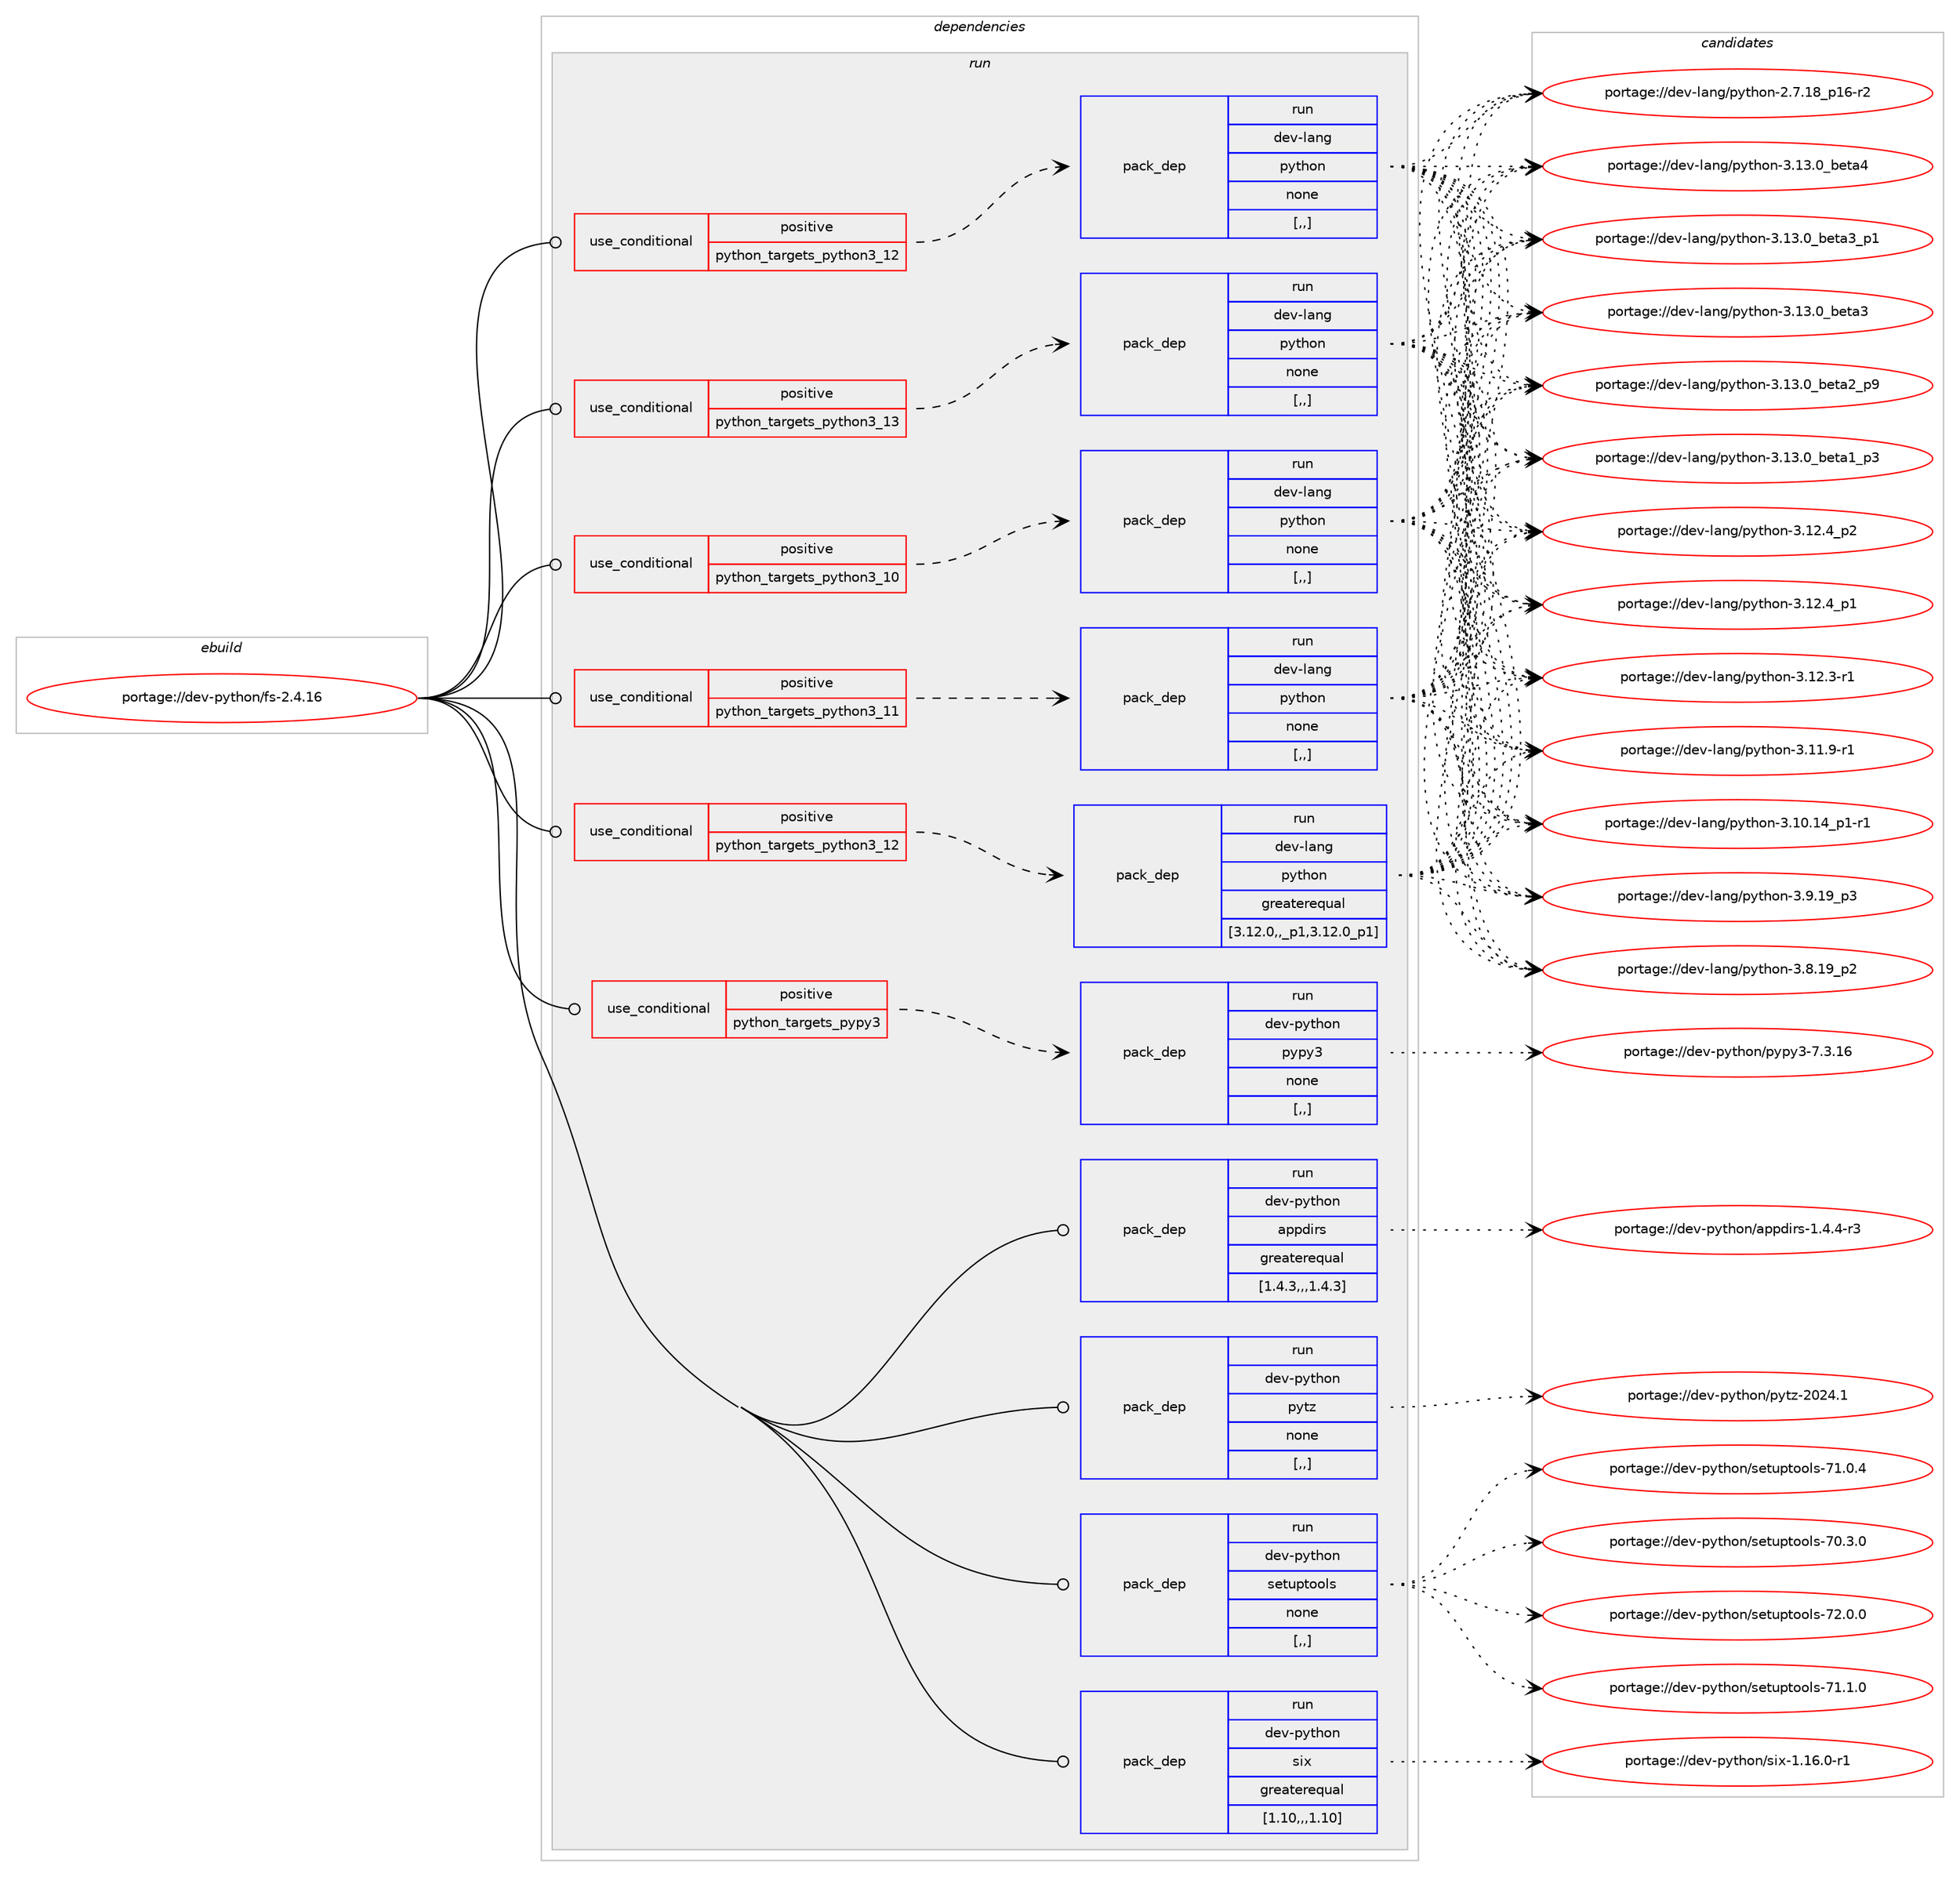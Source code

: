 digraph prolog {

# *************
# Graph options
# *************

newrank=true;
concentrate=true;
compound=true;
graph [rankdir=LR,fontname=Helvetica,fontsize=10,ranksep=1.5];#, ranksep=2.5, nodesep=0.2];
edge  [arrowhead=vee];
node  [fontname=Helvetica,fontsize=10];

# **********
# The ebuild
# **********

subgraph cluster_leftcol {
color=gray;
label=<<i>ebuild</i>>;
id [label="portage://dev-python/fs-2.4.16", color=red, width=4, href="../dev-python/fs-2.4.16.svg"];
}

# ****************
# The dependencies
# ****************

subgraph cluster_midcol {
color=gray;
label=<<i>dependencies</i>>;
subgraph cluster_compile {
fillcolor="#eeeeee";
style=filled;
label=<<i>compile</i>>;
}
subgraph cluster_compileandrun {
fillcolor="#eeeeee";
style=filled;
label=<<i>compile and run</i>>;
}
subgraph cluster_run {
fillcolor="#eeeeee";
style=filled;
label=<<i>run</i>>;
subgraph cond33048 {
dependency147046 [label=<<TABLE BORDER="0" CELLBORDER="1" CELLSPACING="0" CELLPADDING="4"><TR><TD ROWSPAN="3" CELLPADDING="10">use_conditional</TD></TR><TR><TD>positive</TD></TR><TR><TD>python_targets_pypy3</TD></TR></TABLE>>, shape=none, color=red];
subgraph pack112748 {
dependency147047 [label=<<TABLE BORDER="0" CELLBORDER="1" CELLSPACING="0" CELLPADDING="4" WIDTH="220"><TR><TD ROWSPAN="6" CELLPADDING="30">pack_dep</TD></TR><TR><TD WIDTH="110">run</TD></TR><TR><TD>dev-python</TD></TR><TR><TD>pypy3</TD></TR><TR><TD>none</TD></TR><TR><TD>[,,]</TD></TR></TABLE>>, shape=none, color=blue];
}
dependency147046:e -> dependency147047:w [weight=20,style="dashed",arrowhead="vee"];
}
id:e -> dependency147046:w [weight=20,style="solid",arrowhead="odot"];
subgraph cond33049 {
dependency147048 [label=<<TABLE BORDER="0" CELLBORDER="1" CELLSPACING="0" CELLPADDING="4"><TR><TD ROWSPAN="3" CELLPADDING="10">use_conditional</TD></TR><TR><TD>positive</TD></TR><TR><TD>python_targets_python3_10</TD></TR></TABLE>>, shape=none, color=red];
subgraph pack112749 {
dependency147049 [label=<<TABLE BORDER="0" CELLBORDER="1" CELLSPACING="0" CELLPADDING="4" WIDTH="220"><TR><TD ROWSPAN="6" CELLPADDING="30">pack_dep</TD></TR><TR><TD WIDTH="110">run</TD></TR><TR><TD>dev-lang</TD></TR><TR><TD>python</TD></TR><TR><TD>none</TD></TR><TR><TD>[,,]</TD></TR></TABLE>>, shape=none, color=blue];
}
dependency147048:e -> dependency147049:w [weight=20,style="dashed",arrowhead="vee"];
}
id:e -> dependency147048:w [weight=20,style="solid",arrowhead="odot"];
subgraph cond33050 {
dependency147050 [label=<<TABLE BORDER="0" CELLBORDER="1" CELLSPACING="0" CELLPADDING="4"><TR><TD ROWSPAN="3" CELLPADDING="10">use_conditional</TD></TR><TR><TD>positive</TD></TR><TR><TD>python_targets_python3_11</TD></TR></TABLE>>, shape=none, color=red];
subgraph pack112750 {
dependency147051 [label=<<TABLE BORDER="0" CELLBORDER="1" CELLSPACING="0" CELLPADDING="4" WIDTH="220"><TR><TD ROWSPAN="6" CELLPADDING="30">pack_dep</TD></TR><TR><TD WIDTH="110">run</TD></TR><TR><TD>dev-lang</TD></TR><TR><TD>python</TD></TR><TR><TD>none</TD></TR><TR><TD>[,,]</TD></TR></TABLE>>, shape=none, color=blue];
}
dependency147050:e -> dependency147051:w [weight=20,style="dashed",arrowhead="vee"];
}
id:e -> dependency147050:w [weight=20,style="solid",arrowhead="odot"];
subgraph cond33051 {
dependency147052 [label=<<TABLE BORDER="0" CELLBORDER="1" CELLSPACING="0" CELLPADDING="4"><TR><TD ROWSPAN="3" CELLPADDING="10">use_conditional</TD></TR><TR><TD>positive</TD></TR><TR><TD>python_targets_python3_12</TD></TR></TABLE>>, shape=none, color=red];
subgraph pack112751 {
dependency147053 [label=<<TABLE BORDER="0" CELLBORDER="1" CELLSPACING="0" CELLPADDING="4" WIDTH="220"><TR><TD ROWSPAN="6" CELLPADDING="30">pack_dep</TD></TR><TR><TD WIDTH="110">run</TD></TR><TR><TD>dev-lang</TD></TR><TR><TD>python</TD></TR><TR><TD>greaterequal</TD></TR><TR><TD>[3.12.0,,_p1,3.12.0_p1]</TD></TR></TABLE>>, shape=none, color=blue];
}
dependency147052:e -> dependency147053:w [weight=20,style="dashed",arrowhead="vee"];
}
id:e -> dependency147052:w [weight=20,style="solid",arrowhead="odot"];
subgraph cond33052 {
dependency147054 [label=<<TABLE BORDER="0" CELLBORDER="1" CELLSPACING="0" CELLPADDING="4"><TR><TD ROWSPAN="3" CELLPADDING="10">use_conditional</TD></TR><TR><TD>positive</TD></TR><TR><TD>python_targets_python3_12</TD></TR></TABLE>>, shape=none, color=red];
subgraph pack112752 {
dependency147055 [label=<<TABLE BORDER="0" CELLBORDER="1" CELLSPACING="0" CELLPADDING="4" WIDTH="220"><TR><TD ROWSPAN="6" CELLPADDING="30">pack_dep</TD></TR><TR><TD WIDTH="110">run</TD></TR><TR><TD>dev-lang</TD></TR><TR><TD>python</TD></TR><TR><TD>none</TD></TR><TR><TD>[,,]</TD></TR></TABLE>>, shape=none, color=blue];
}
dependency147054:e -> dependency147055:w [weight=20,style="dashed",arrowhead="vee"];
}
id:e -> dependency147054:w [weight=20,style="solid",arrowhead="odot"];
subgraph cond33053 {
dependency147056 [label=<<TABLE BORDER="0" CELLBORDER="1" CELLSPACING="0" CELLPADDING="4"><TR><TD ROWSPAN="3" CELLPADDING="10">use_conditional</TD></TR><TR><TD>positive</TD></TR><TR><TD>python_targets_python3_13</TD></TR></TABLE>>, shape=none, color=red];
subgraph pack112753 {
dependency147057 [label=<<TABLE BORDER="0" CELLBORDER="1" CELLSPACING="0" CELLPADDING="4" WIDTH="220"><TR><TD ROWSPAN="6" CELLPADDING="30">pack_dep</TD></TR><TR><TD WIDTH="110">run</TD></TR><TR><TD>dev-lang</TD></TR><TR><TD>python</TD></TR><TR><TD>none</TD></TR><TR><TD>[,,]</TD></TR></TABLE>>, shape=none, color=blue];
}
dependency147056:e -> dependency147057:w [weight=20,style="dashed",arrowhead="vee"];
}
id:e -> dependency147056:w [weight=20,style="solid",arrowhead="odot"];
subgraph pack112754 {
dependency147058 [label=<<TABLE BORDER="0" CELLBORDER="1" CELLSPACING="0" CELLPADDING="4" WIDTH="220"><TR><TD ROWSPAN="6" CELLPADDING="30">pack_dep</TD></TR><TR><TD WIDTH="110">run</TD></TR><TR><TD>dev-python</TD></TR><TR><TD>appdirs</TD></TR><TR><TD>greaterequal</TD></TR><TR><TD>[1.4.3,,,1.4.3]</TD></TR></TABLE>>, shape=none, color=blue];
}
id:e -> dependency147058:w [weight=20,style="solid",arrowhead="odot"];
subgraph pack112755 {
dependency147059 [label=<<TABLE BORDER="0" CELLBORDER="1" CELLSPACING="0" CELLPADDING="4" WIDTH="220"><TR><TD ROWSPAN="6" CELLPADDING="30">pack_dep</TD></TR><TR><TD WIDTH="110">run</TD></TR><TR><TD>dev-python</TD></TR><TR><TD>pytz</TD></TR><TR><TD>none</TD></TR><TR><TD>[,,]</TD></TR></TABLE>>, shape=none, color=blue];
}
id:e -> dependency147059:w [weight=20,style="solid",arrowhead="odot"];
subgraph pack112756 {
dependency147060 [label=<<TABLE BORDER="0" CELLBORDER="1" CELLSPACING="0" CELLPADDING="4" WIDTH="220"><TR><TD ROWSPAN="6" CELLPADDING="30">pack_dep</TD></TR><TR><TD WIDTH="110">run</TD></TR><TR><TD>dev-python</TD></TR><TR><TD>setuptools</TD></TR><TR><TD>none</TD></TR><TR><TD>[,,]</TD></TR></TABLE>>, shape=none, color=blue];
}
id:e -> dependency147060:w [weight=20,style="solid",arrowhead="odot"];
subgraph pack112757 {
dependency147061 [label=<<TABLE BORDER="0" CELLBORDER="1" CELLSPACING="0" CELLPADDING="4" WIDTH="220"><TR><TD ROWSPAN="6" CELLPADDING="30">pack_dep</TD></TR><TR><TD WIDTH="110">run</TD></TR><TR><TD>dev-python</TD></TR><TR><TD>six</TD></TR><TR><TD>greaterequal</TD></TR><TR><TD>[1.10,,,1.10]</TD></TR></TABLE>>, shape=none, color=blue];
}
id:e -> dependency147061:w [weight=20,style="solid",arrowhead="odot"];
}
}

# **************
# The candidates
# **************

subgraph cluster_choices {
rank=same;
color=gray;
label=<<i>candidates</i>>;

subgraph choice112748 {
color=black;
nodesep=1;
choice10010111845112121116104111110471121211121215145554651464954 [label="portage://dev-python/pypy3-7.3.16", color=red, width=4,href="../dev-python/pypy3-7.3.16.svg"];
dependency147047:e -> choice10010111845112121116104111110471121211121215145554651464954:w [style=dotted,weight="100"];
}
subgraph choice112749 {
color=black;
nodesep=1;
choice1001011184510897110103471121211161041111104551464951464895981011169752 [label="portage://dev-lang/python-3.13.0_beta4", color=red, width=4,href="../dev-lang/python-3.13.0_beta4.svg"];
choice10010111845108971101034711212111610411111045514649514648959810111697519511249 [label="portage://dev-lang/python-3.13.0_beta3_p1", color=red, width=4,href="../dev-lang/python-3.13.0_beta3_p1.svg"];
choice1001011184510897110103471121211161041111104551464951464895981011169751 [label="portage://dev-lang/python-3.13.0_beta3", color=red, width=4,href="../dev-lang/python-3.13.0_beta3.svg"];
choice10010111845108971101034711212111610411111045514649514648959810111697509511257 [label="portage://dev-lang/python-3.13.0_beta2_p9", color=red, width=4,href="../dev-lang/python-3.13.0_beta2_p9.svg"];
choice10010111845108971101034711212111610411111045514649514648959810111697499511251 [label="portage://dev-lang/python-3.13.0_beta1_p3", color=red, width=4,href="../dev-lang/python-3.13.0_beta1_p3.svg"];
choice100101118451089711010347112121116104111110455146495046529511250 [label="portage://dev-lang/python-3.12.4_p2", color=red, width=4,href="../dev-lang/python-3.12.4_p2.svg"];
choice100101118451089711010347112121116104111110455146495046529511249 [label="portage://dev-lang/python-3.12.4_p1", color=red, width=4,href="../dev-lang/python-3.12.4_p1.svg"];
choice100101118451089711010347112121116104111110455146495046514511449 [label="portage://dev-lang/python-3.12.3-r1", color=red, width=4,href="../dev-lang/python-3.12.3-r1.svg"];
choice100101118451089711010347112121116104111110455146494946574511449 [label="portage://dev-lang/python-3.11.9-r1", color=red, width=4,href="../dev-lang/python-3.11.9-r1.svg"];
choice100101118451089711010347112121116104111110455146494846495295112494511449 [label="portage://dev-lang/python-3.10.14_p1-r1", color=red, width=4,href="../dev-lang/python-3.10.14_p1-r1.svg"];
choice100101118451089711010347112121116104111110455146574649579511251 [label="portage://dev-lang/python-3.9.19_p3", color=red, width=4,href="../dev-lang/python-3.9.19_p3.svg"];
choice100101118451089711010347112121116104111110455146564649579511250 [label="portage://dev-lang/python-3.8.19_p2", color=red, width=4,href="../dev-lang/python-3.8.19_p2.svg"];
choice100101118451089711010347112121116104111110455046554649569511249544511450 [label="portage://dev-lang/python-2.7.18_p16-r2", color=red, width=4,href="../dev-lang/python-2.7.18_p16-r2.svg"];
dependency147049:e -> choice1001011184510897110103471121211161041111104551464951464895981011169752:w [style=dotted,weight="100"];
dependency147049:e -> choice10010111845108971101034711212111610411111045514649514648959810111697519511249:w [style=dotted,weight="100"];
dependency147049:e -> choice1001011184510897110103471121211161041111104551464951464895981011169751:w [style=dotted,weight="100"];
dependency147049:e -> choice10010111845108971101034711212111610411111045514649514648959810111697509511257:w [style=dotted,weight="100"];
dependency147049:e -> choice10010111845108971101034711212111610411111045514649514648959810111697499511251:w [style=dotted,weight="100"];
dependency147049:e -> choice100101118451089711010347112121116104111110455146495046529511250:w [style=dotted,weight="100"];
dependency147049:e -> choice100101118451089711010347112121116104111110455146495046529511249:w [style=dotted,weight="100"];
dependency147049:e -> choice100101118451089711010347112121116104111110455146495046514511449:w [style=dotted,weight="100"];
dependency147049:e -> choice100101118451089711010347112121116104111110455146494946574511449:w [style=dotted,weight="100"];
dependency147049:e -> choice100101118451089711010347112121116104111110455146494846495295112494511449:w [style=dotted,weight="100"];
dependency147049:e -> choice100101118451089711010347112121116104111110455146574649579511251:w [style=dotted,weight="100"];
dependency147049:e -> choice100101118451089711010347112121116104111110455146564649579511250:w [style=dotted,weight="100"];
dependency147049:e -> choice100101118451089711010347112121116104111110455046554649569511249544511450:w [style=dotted,weight="100"];
}
subgraph choice112750 {
color=black;
nodesep=1;
choice1001011184510897110103471121211161041111104551464951464895981011169752 [label="portage://dev-lang/python-3.13.0_beta4", color=red, width=4,href="../dev-lang/python-3.13.0_beta4.svg"];
choice10010111845108971101034711212111610411111045514649514648959810111697519511249 [label="portage://dev-lang/python-3.13.0_beta3_p1", color=red, width=4,href="../dev-lang/python-3.13.0_beta3_p1.svg"];
choice1001011184510897110103471121211161041111104551464951464895981011169751 [label="portage://dev-lang/python-3.13.0_beta3", color=red, width=4,href="../dev-lang/python-3.13.0_beta3.svg"];
choice10010111845108971101034711212111610411111045514649514648959810111697509511257 [label="portage://dev-lang/python-3.13.0_beta2_p9", color=red, width=4,href="../dev-lang/python-3.13.0_beta2_p9.svg"];
choice10010111845108971101034711212111610411111045514649514648959810111697499511251 [label="portage://dev-lang/python-3.13.0_beta1_p3", color=red, width=4,href="../dev-lang/python-3.13.0_beta1_p3.svg"];
choice100101118451089711010347112121116104111110455146495046529511250 [label="portage://dev-lang/python-3.12.4_p2", color=red, width=4,href="../dev-lang/python-3.12.4_p2.svg"];
choice100101118451089711010347112121116104111110455146495046529511249 [label="portage://dev-lang/python-3.12.4_p1", color=red, width=4,href="../dev-lang/python-3.12.4_p1.svg"];
choice100101118451089711010347112121116104111110455146495046514511449 [label="portage://dev-lang/python-3.12.3-r1", color=red, width=4,href="../dev-lang/python-3.12.3-r1.svg"];
choice100101118451089711010347112121116104111110455146494946574511449 [label="portage://dev-lang/python-3.11.9-r1", color=red, width=4,href="../dev-lang/python-3.11.9-r1.svg"];
choice100101118451089711010347112121116104111110455146494846495295112494511449 [label="portage://dev-lang/python-3.10.14_p1-r1", color=red, width=4,href="../dev-lang/python-3.10.14_p1-r1.svg"];
choice100101118451089711010347112121116104111110455146574649579511251 [label="portage://dev-lang/python-3.9.19_p3", color=red, width=4,href="../dev-lang/python-3.9.19_p3.svg"];
choice100101118451089711010347112121116104111110455146564649579511250 [label="portage://dev-lang/python-3.8.19_p2", color=red, width=4,href="../dev-lang/python-3.8.19_p2.svg"];
choice100101118451089711010347112121116104111110455046554649569511249544511450 [label="portage://dev-lang/python-2.7.18_p16-r2", color=red, width=4,href="../dev-lang/python-2.7.18_p16-r2.svg"];
dependency147051:e -> choice1001011184510897110103471121211161041111104551464951464895981011169752:w [style=dotted,weight="100"];
dependency147051:e -> choice10010111845108971101034711212111610411111045514649514648959810111697519511249:w [style=dotted,weight="100"];
dependency147051:e -> choice1001011184510897110103471121211161041111104551464951464895981011169751:w [style=dotted,weight="100"];
dependency147051:e -> choice10010111845108971101034711212111610411111045514649514648959810111697509511257:w [style=dotted,weight="100"];
dependency147051:e -> choice10010111845108971101034711212111610411111045514649514648959810111697499511251:w [style=dotted,weight="100"];
dependency147051:e -> choice100101118451089711010347112121116104111110455146495046529511250:w [style=dotted,weight="100"];
dependency147051:e -> choice100101118451089711010347112121116104111110455146495046529511249:w [style=dotted,weight="100"];
dependency147051:e -> choice100101118451089711010347112121116104111110455146495046514511449:w [style=dotted,weight="100"];
dependency147051:e -> choice100101118451089711010347112121116104111110455146494946574511449:w [style=dotted,weight="100"];
dependency147051:e -> choice100101118451089711010347112121116104111110455146494846495295112494511449:w [style=dotted,weight="100"];
dependency147051:e -> choice100101118451089711010347112121116104111110455146574649579511251:w [style=dotted,weight="100"];
dependency147051:e -> choice100101118451089711010347112121116104111110455146564649579511250:w [style=dotted,weight="100"];
dependency147051:e -> choice100101118451089711010347112121116104111110455046554649569511249544511450:w [style=dotted,weight="100"];
}
subgraph choice112751 {
color=black;
nodesep=1;
choice1001011184510897110103471121211161041111104551464951464895981011169752 [label="portage://dev-lang/python-3.13.0_beta4", color=red, width=4,href="../dev-lang/python-3.13.0_beta4.svg"];
choice10010111845108971101034711212111610411111045514649514648959810111697519511249 [label="portage://dev-lang/python-3.13.0_beta3_p1", color=red, width=4,href="../dev-lang/python-3.13.0_beta3_p1.svg"];
choice1001011184510897110103471121211161041111104551464951464895981011169751 [label="portage://dev-lang/python-3.13.0_beta3", color=red, width=4,href="../dev-lang/python-3.13.0_beta3.svg"];
choice10010111845108971101034711212111610411111045514649514648959810111697509511257 [label="portage://dev-lang/python-3.13.0_beta2_p9", color=red, width=4,href="../dev-lang/python-3.13.0_beta2_p9.svg"];
choice10010111845108971101034711212111610411111045514649514648959810111697499511251 [label="portage://dev-lang/python-3.13.0_beta1_p3", color=red, width=4,href="../dev-lang/python-3.13.0_beta1_p3.svg"];
choice100101118451089711010347112121116104111110455146495046529511250 [label="portage://dev-lang/python-3.12.4_p2", color=red, width=4,href="../dev-lang/python-3.12.4_p2.svg"];
choice100101118451089711010347112121116104111110455146495046529511249 [label="portage://dev-lang/python-3.12.4_p1", color=red, width=4,href="../dev-lang/python-3.12.4_p1.svg"];
choice100101118451089711010347112121116104111110455146495046514511449 [label="portage://dev-lang/python-3.12.3-r1", color=red, width=4,href="../dev-lang/python-3.12.3-r1.svg"];
choice100101118451089711010347112121116104111110455146494946574511449 [label="portage://dev-lang/python-3.11.9-r1", color=red, width=4,href="../dev-lang/python-3.11.9-r1.svg"];
choice100101118451089711010347112121116104111110455146494846495295112494511449 [label="portage://dev-lang/python-3.10.14_p1-r1", color=red, width=4,href="../dev-lang/python-3.10.14_p1-r1.svg"];
choice100101118451089711010347112121116104111110455146574649579511251 [label="portage://dev-lang/python-3.9.19_p3", color=red, width=4,href="../dev-lang/python-3.9.19_p3.svg"];
choice100101118451089711010347112121116104111110455146564649579511250 [label="portage://dev-lang/python-3.8.19_p2", color=red, width=4,href="../dev-lang/python-3.8.19_p2.svg"];
choice100101118451089711010347112121116104111110455046554649569511249544511450 [label="portage://dev-lang/python-2.7.18_p16-r2", color=red, width=4,href="../dev-lang/python-2.7.18_p16-r2.svg"];
dependency147053:e -> choice1001011184510897110103471121211161041111104551464951464895981011169752:w [style=dotted,weight="100"];
dependency147053:e -> choice10010111845108971101034711212111610411111045514649514648959810111697519511249:w [style=dotted,weight="100"];
dependency147053:e -> choice1001011184510897110103471121211161041111104551464951464895981011169751:w [style=dotted,weight="100"];
dependency147053:e -> choice10010111845108971101034711212111610411111045514649514648959810111697509511257:w [style=dotted,weight="100"];
dependency147053:e -> choice10010111845108971101034711212111610411111045514649514648959810111697499511251:w [style=dotted,weight="100"];
dependency147053:e -> choice100101118451089711010347112121116104111110455146495046529511250:w [style=dotted,weight="100"];
dependency147053:e -> choice100101118451089711010347112121116104111110455146495046529511249:w [style=dotted,weight="100"];
dependency147053:e -> choice100101118451089711010347112121116104111110455146495046514511449:w [style=dotted,weight="100"];
dependency147053:e -> choice100101118451089711010347112121116104111110455146494946574511449:w [style=dotted,weight="100"];
dependency147053:e -> choice100101118451089711010347112121116104111110455146494846495295112494511449:w [style=dotted,weight="100"];
dependency147053:e -> choice100101118451089711010347112121116104111110455146574649579511251:w [style=dotted,weight="100"];
dependency147053:e -> choice100101118451089711010347112121116104111110455146564649579511250:w [style=dotted,weight="100"];
dependency147053:e -> choice100101118451089711010347112121116104111110455046554649569511249544511450:w [style=dotted,weight="100"];
}
subgraph choice112752 {
color=black;
nodesep=1;
choice1001011184510897110103471121211161041111104551464951464895981011169752 [label="portage://dev-lang/python-3.13.0_beta4", color=red, width=4,href="../dev-lang/python-3.13.0_beta4.svg"];
choice10010111845108971101034711212111610411111045514649514648959810111697519511249 [label="portage://dev-lang/python-3.13.0_beta3_p1", color=red, width=4,href="../dev-lang/python-3.13.0_beta3_p1.svg"];
choice1001011184510897110103471121211161041111104551464951464895981011169751 [label="portage://dev-lang/python-3.13.0_beta3", color=red, width=4,href="../dev-lang/python-3.13.0_beta3.svg"];
choice10010111845108971101034711212111610411111045514649514648959810111697509511257 [label="portage://dev-lang/python-3.13.0_beta2_p9", color=red, width=4,href="../dev-lang/python-3.13.0_beta2_p9.svg"];
choice10010111845108971101034711212111610411111045514649514648959810111697499511251 [label="portage://dev-lang/python-3.13.0_beta1_p3", color=red, width=4,href="../dev-lang/python-3.13.0_beta1_p3.svg"];
choice100101118451089711010347112121116104111110455146495046529511250 [label="portage://dev-lang/python-3.12.4_p2", color=red, width=4,href="../dev-lang/python-3.12.4_p2.svg"];
choice100101118451089711010347112121116104111110455146495046529511249 [label="portage://dev-lang/python-3.12.4_p1", color=red, width=4,href="../dev-lang/python-3.12.4_p1.svg"];
choice100101118451089711010347112121116104111110455146495046514511449 [label="portage://dev-lang/python-3.12.3-r1", color=red, width=4,href="../dev-lang/python-3.12.3-r1.svg"];
choice100101118451089711010347112121116104111110455146494946574511449 [label="portage://dev-lang/python-3.11.9-r1", color=red, width=4,href="../dev-lang/python-3.11.9-r1.svg"];
choice100101118451089711010347112121116104111110455146494846495295112494511449 [label="portage://dev-lang/python-3.10.14_p1-r1", color=red, width=4,href="../dev-lang/python-3.10.14_p1-r1.svg"];
choice100101118451089711010347112121116104111110455146574649579511251 [label="portage://dev-lang/python-3.9.19_p3", color=red, width=4,href="../dev-lang/python-3.9.19_p3.svg"];
choice100101118451089711010347112121116104111110455146564649579511250 [label="portage://dev-lang/python-3.8.19_p2", color=red, width=4,href="../dev-lang/python-3.8.19_p2.svg"];
choice100101118451089711010347112121116104111110455046554649569511249544511450 [label="portage://dev-lang/python-2.7.18_p16-r2", color=red, width=4,href="../dev-lang/python-2.7.18_p16-r2.svg"];
dependency147055:e -> choice1001011184510897110103471121211161041111104551464951464895981011169752:w [style=dotted,weight="100"];
dependency147055:e -> choice10010111845108971101034711212111610411111045514649514648959810111697519511249:w [style=dotted,weight="100"];
dependency147055:e -> choice1001011184510897110103471121211161041111104551464951464895981011169751:w [style=dotted,weight="100"];
dependency147055:e -> choice10010111845108971101034711212111610411111045514649514648959810111697509511257:w [style=dotted,weight="100"];
dependency147055:e -> choice10010111845108971101034711212111610411111045514649514648959810111697499511251:w [style=dotted,weight="100"];
dependency147055:e -> choice100101118451089711010347112121116104111110455146495046529511250:w [style=dotted,weight="100"];
dependency147055:e -> choice100101118451089711010347112121116104111110455146495046529511249:w [style=dotted,weight="100"];
dependency147055:e -> choice100101118451089711010347112121116104111110455146495046514511449:w [style=dotted,weight="100"];
dependency147055:e -> choice100101118451089711010347112121116104111110455146494946574511449:w [style=dotted,weight="100"];
dependency147055:e -> choice100101118451089711010347112121116104111110455146494846495295112494511449:w [style=dotted,weight="100"];
dependency147055:e -> choice100101118451089711010347112121116104111110455146574649579511251:w [style=dotted,weight="100"];
dependency147055:e -> choice100101118451089711010347112121116104111110455146564649579511250:w [style=dotted,weight="100"];
dependency147055:e -> choice100101118451089711010347112121116104111110455046554649569511249544511450:w [style=dotted,weight="100"];
}
subgraph choice112753 {
color=black;
nodesep=1;
choice1001011184510897110103471121211161041111104551464951464895981011169752 [label="portage://dev-lang/python-3.13.0_beta4", color=red, width=4,href="../dev-lang/python-3.13.0_beta4.svg"];
choice10010111845108971101034711212111610411111045514649514648959810111697519511249 [label="portage://dev-lang/python-3.13.0_beta3_p1", color=red, width=4,href="../dev-lang/python-3.13.0_beta3_p1.svg"];
choice1001011184510897110103471121211161041111104551464951464895981011169751 [label="portage://dev-lang/python-3.13.0_beta3", color=red, width=4,href="../dev-lang/python-3.13.0_beta3.svg"];
choice10010111845108971101034711212111610411111045514649514648959810111697509511257 [label="portage://dev-lang/python-3.13.0_beta2_p9", color=red, width=4,href="../dev-lang/python-3.13.0_beta2_p9.svg"];
choice10010111845108971101034711212111610411111045514649514648959810111697499511251 [label="portage://dev-lang/python-3.13.0_beta1_p3", color=red, width=4,href="../dev-lang/python-3.13.0_beta1_p3.svg"];
choice100101118451089711010347112121116104111110455146495046529511250 [label="portage://dev-lang/python-3.12.4_p2", color=red, width=4,href="../dev-lang/python-3.12.4_p2.svg"];
choice100101118451089711010347112121116104111110455146495046529511249 [label="portage://dev-lang/python-3.12.4_p1", color=red, width=4,href="../dev-lang/python-3.12.4_p1.svg"];
choice100101118451089711010347112121116104111110455146495046514511449 [label="portage://dev-lang/python-3.12.3-r1", color=red, width=4,href="../dev-lang/python-3.12.3-r1.svg"];
choice100101118451089711010347112121116104111110455146494946574511449 [label="portage://dev-lang/python-3.11.9-r1", color=red, width=4,href="../dev-lang/python-3.11.9-r1.svg"];
choice100101118451089711010347112121116104111110455146494846495295112494511449 [label="portage://dev-lang/python-3.10.14_p1-r1", color=red, width=4,href="../dev-lang/python-3.10.14_p1-r1.svg"];
choice100101118451089711010347112121116104111110455146574649579511251 [label="portage://dev-lang/python-3.9.19_p3", color=red, width=4,href="../dev-lang/python-3.9.19_p3.svg"];
choice100101118451089711010347112121116104111110455146564649579511250 [label="portage://dev-lang/python-3.8.19_p2", color=red, width=4,href="../dev-lang/python-3.8.19_p2.svg"];
choice100101118451089711010347112121116104111110455046554649569511249544511450 [label="portage://dev-lang/python-2.7.18_p16-r2", color=red, width=4,href="../dev-lang/python-2.7.18_p16-r2.svg"];
dependency147057:e -> choice1001011184510897110103471121211161041111104551464951464895981011169752:w [style=dotted,weight="100"];
dependency147057:e -> choice10010111845108971101034711212111610411111045514649514648959810111697519511249:w [style=dotted,weight="100"];
dependency147057:e -> choice1001011184510897110103471121211161041111104551464951464895981011169751:w [style=dotted,weight="100"];
dependency147057:e -> choice10010111845108971101034711212111610411111045514649514648959810111697509511257:w [style=dotted,weight="100"];
dependency147057:e -> choice10010111845108971101034711212111610411111045514649514648959810111697499511251:w [style=dotted,weight="100"];
dependency147057:e -> choice100101118451089711010347112121116104111110455146495046529511250:w [style=dotted,weight="100"];
dependency147057:e -> choice100101118451089711010347112121116104111110455146495046529511249:w [style=dotted,weight="100"];
dependency147057:e -> choice100101118451089711010347112121116104111110455146495046514511449:w [style=dotted,weight="100"];
dependency147057:e -> choice100101118451089711010347112121116104111110455146494946574511449:w [style=dotted,weight="100"];
dependency147057:e -> choice100101118451089711010347112121116104111110455146494846495295112494511449:w [style=dotted,weight="100"];
dependency147057:e -> choice100101118451089711010347112121116104111110455146574649579511251:w [style=dotted,weight="100"];
dependency147057:e -> choice100101118451089711010347112121116104111110455146564649579511250:w [style=dotted,weight="100"];
dependency147057:e -> choice100101118451089711010347112121116104111110455046554649569511249544511450:w [style=dotted,weight="100"];
}
subgraph choice112754 {
color=black;
nodesep=1;
choice1001011184511212111610411111047971121121001051141154549465246524511451 [label="portage://dev-python/appdirs-1.4.4-r3", color=red, width=4,href="../dev-python/appdirs-1.4.4-r3.svg"];
dependency147058:e -> choice1001011184511212111610411111047971121121001051141154549465246524511451:w [style=dotted,weight="100"];
}
subgraph choice112755 {
color=black;
nodesep=1;
choice100101118451121211161041111104711212111612245504850524649 [label="portage://dev-python/pytz-2024.1", color=red, width=4,href="../dev-python/pytz-2024.1.svg"];
dependency147059:e -> choice100101118451121211161041111104711212111612245504850524649:w [style=dotted,weight="100"];
}
subgraph choice112756 {
color=black;
nodesep=1;
choice100101118451121211161041111104711510111611711211611111110811545555046484648 [label="portage://dev-python/setuptools-72.0.0", color=red, width=4,href="../dev-python/setuptools-72.0.0.svg"];
choice100101118451121211161041111104711510111611711211611111110811545554946494648 [label="portage://dev-python/setuptools-71.1.0", color=red, width=4,href="../dev-python/setuptools-71.1.0.svg"];
choice100101118451121211161041111104711510111611711211611111110811545554946484652 [label="portage://dev-python/setuptools-71.0.4", color=red, width=4,href="../dev-python/setuptools-71.0.4.svg"];
choice100101118451121211161041111104711510111611711211611111110811545554846514648 [label="portage://dev-python/setuptools-70.3.0", color=red, width=4,href="../dev-python/setuptools-70.3.0.svg"];
dependency147060:e -> choice100101118451121211161041111104711510111611711211611111110811545555046484648:w [style=dotted,weight="100"];
dependency147060:e -> choice100101118451121211161041111104711510111611711211611111110811545554946494648:w [style=dotted,weight="100"];
dependency147060:e -> choice100101118451121211161041111104711510111611711211611111110811545554946484652:w [style=dotted,weight="100"];
dependency147060:e -> choice100101118451121211161041111104711510111611711211611111110811545554846514648:w [style=dotted,weight="100"];
}
subgraph choice112757 {
color=black;
nodesep=1;
choice1001011184511212111610411111047115105120454946495446484511449 [label="portage://dev-python/six-1.16.0-r1", color=red, width=4,href="../dev-python/six-1.16.0-r1.svg"];
dependency147061:e -> choice1001011184511212111610411111047115105120454946495446484511449:w [style=dotted,weight="100"];
}
}

}
